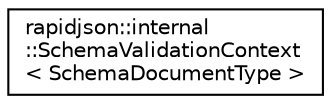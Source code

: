 digraph "Graphical Class Hierarchy"
{
 // INTERACTIVE_SVG=YES
 // LATEX_PDF_SIZE
  edge [fontname="Helvetica",fontsize="10",labelfontname="Helvetica",labelfontsize="10"];
  node [fontname="Helvetica",fontsize="10",shape=record];
  rankdir="LR";
  Node0 [label="rapidjson::internal\l::SchemaValidationContext\l\< SchemaDocumentType \>",height=0.2,width=0.4,color="black", fillcolor="white", style="filled",URL="$structrapidjson_1_1internal_1_1_schema_validation_context.html",tooltip=" "];
}
